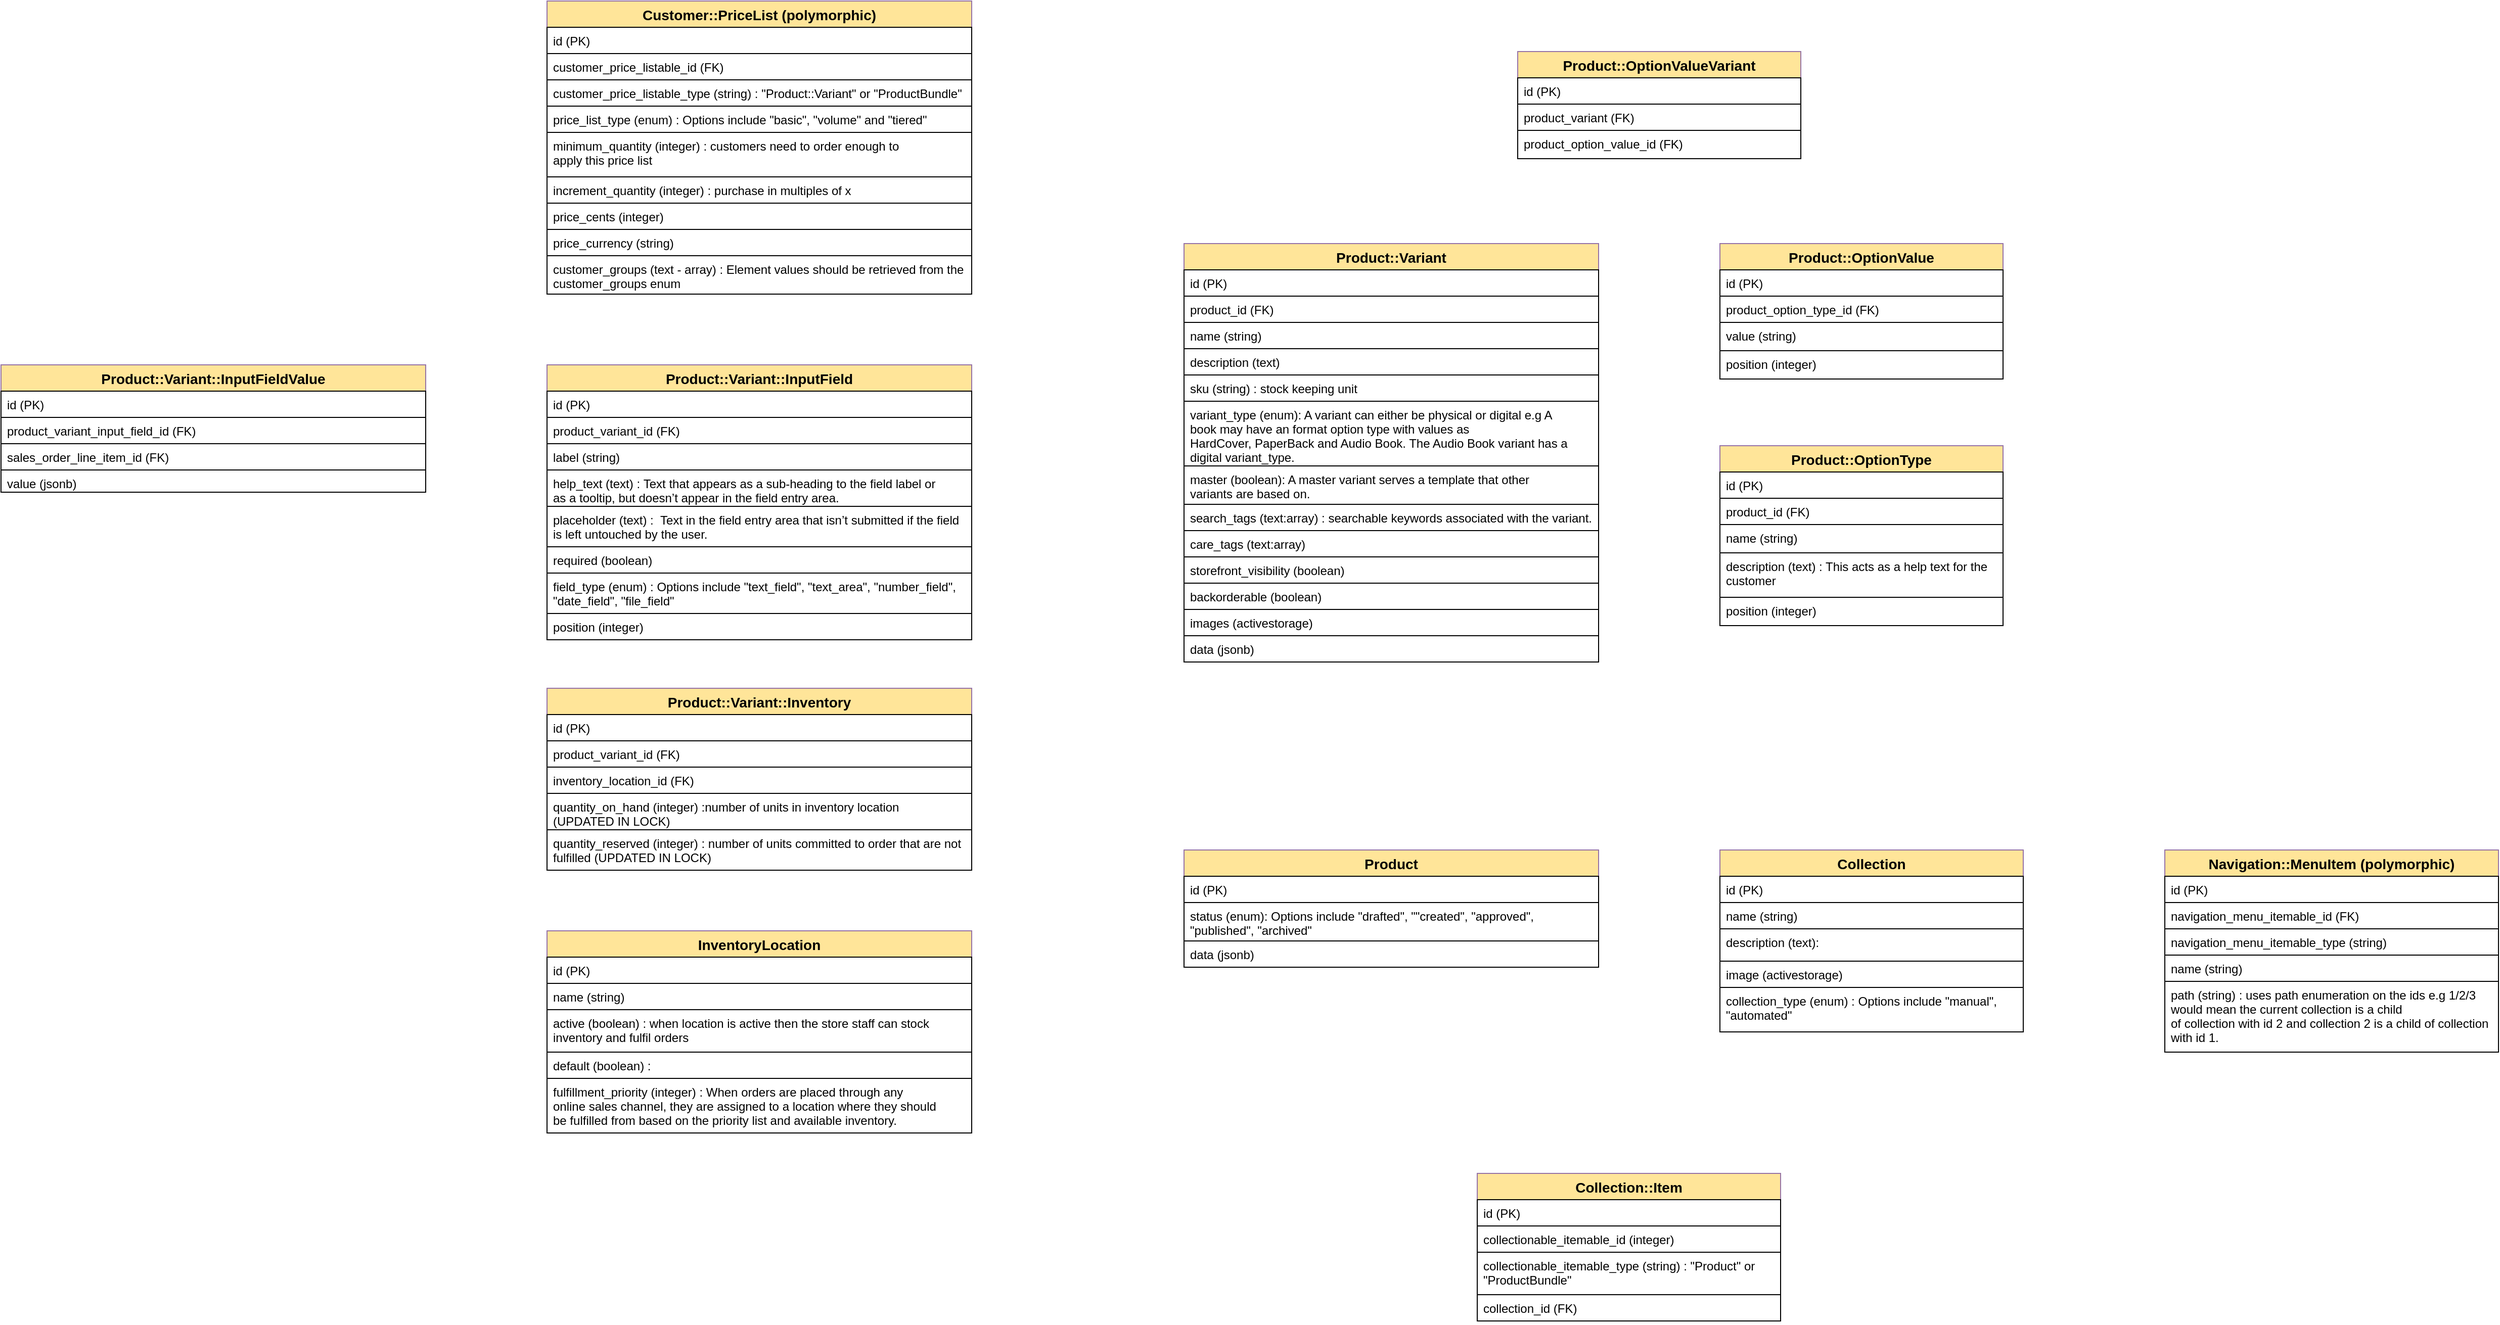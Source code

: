 <mxfile version="14.2.7" type="github">
  <diagram id="p4hcM83d8j11S7aXxWR0" name="Page-1">
    <mxGraphModel dx="1796" dy="1689" grid="1" gridSize="10" guides="1" tooltips="1" connect="1" arrows="1" fold="1" page="1" pageScale="1" pageWidth="850" pageHeight="1100" math="0" shadow="0">
      <root>
        <mxCell id="0" />
        <mxCell id="1" parent="0" />
        <mxCell id="49kWa-taQujCRStD-I59-1" value="Product::Variant" style="swimlane;fontStyle=1;childLayout=stackLayout;horizontal=1;startSize=26;horizontalStack=0;resizeParent=1;resizeParentMax=0;resizeLast=0;collapsible=1;marginBottom=0;align=center;fontSize=14;strokeColor=#9673a6;fillColor=#FFE599;" parent="1" vertex="1">
          <mxGeometry x="750" y="-800" width="410" height="414" as="geometry" />
        </mxCell>
        <mxCell id="49kWa-taQujCRStD-I59-2" value="id (PK)" style="text;strokeColor=#000000;fillColor=none;spacingLeft=4;spacingRight=4;overflow=hidden;rotatable=0;points=[[0,0.5],[1,0.5]];portConstraint=eastwest;fontSize=12;" parent="49kWa-taQujCRStD-I59-1" vertex="1">
          <mxGeometry y="26" width="410" height="26" as="geometry" />
        </mxCell>
        <mxCell id="49kWa-taQujCRStD-I59-3" value="product_id (FK)" style="text;strokeColor=#000000;fillColor=none;spacingLeft=4;spacingRight=4;overflow=hidden;rotatable=0;points=[[0,0.5],[1,0.5]];portConstraint=eastwest;fontSize=12;" parent="49kWa-taQujCRStD-I59-1" vertex="1">
          <mxGeometry y="52" width="410" height="26" as="geometry" />
        </mxCell>
        <mxCell id="49kWa-taQujCRStD-I59-4" value="name (string)" style="text;strokeColor=#000000;fillColor=none;spacingLeft=4;spacingRight=4;overflow=hidden;rotatable=0;points=[[0,0.5],[1,0.5]];portConstraint=eastwest;fontSize=12;" parent="49kWa-taQujCRStD-I59-1" vertex="1">
          <mxGeometry y="78" width="410" height="26" as="geometry" />
        </mxCell>
        <mxCell id="49kWa-taQujCRStD-I59-5" value="description (text)" style="text;strokeColor=#000000;fillColor=none;spacingLeft=4;spacingRight=4;overflow=hidden;rotatable=0;points=[[0,0.5],[1,0.5]];portConstraint=eastwest;fontSize=12;" parent="49kWa-taQujCRStD-I59-1" vertex="1">
          <mxGeometry y="104" width="410" height="26" as="geometry" />
        </mxCell>
        <mxCell id="49kWa-taQujCRStD-I59-7" value="sku (string) : stock keeping unit" style="text;strokeColor=#000000;fillColor=none;spacingLeft=4;spacingRight=4;overflow=hidden;rotatable=0;points=[[0,0.5],[1,0.5]];portConstraint=eastwest;fontSize=12;" parent="49kWa-taQujCRStD-I59-1" vertex="1">
          <mxGeometry y="130" width="410" height="26" as="geometry" />
        </mxCell>
        <mxCell id="49kWa-taQujCRStD-I59-10" value="variant_type (enum): A variant can either be physical or digital e.g A &#xa;book may have an format option type with values as &#xa;HardCover, PaperBack and Audio Book. The Audio Book variant has a&#xa;digital variant_type. " style="text;strokeColor=#000000;fillColor=none;spacingLeft=4;spacingRight=4;overflow=hidden;rotatable=0;points=[[0,0.5],[1,0.5]];portConstraint=eastwest;fontSize=12;fontStyle=0" parent="49kWa-taQujCRStD-I59-1" vertex="1">
          <mxGeometry y="156" width="410" height="64" as="geometry" />
        </mxCell>
        <mxCell id="49kWa-taQujCRStD-I59-8" value="master (boolean): A master variant serves a template that other &#xa;variants are based on." style="text;strokeColor=#000000;fillColor=none;spacingLeft=4;spacingRight=4;overflow=hidden;rotatable=0;points=[[0,0.5],[1,0.5]];portConstraint=eastwest;fontSize=12;" parent="49kWa-taQujCRStD-I59-1" vertex="1">
          <mxGeometry y="220" width="410" height="38" as="geometry" />
        </mxCell>
        <mxCell id="49kWa-taQujCRStD-I59-6" value="search_tags (text:array) : searchable keywords associated with the variant." style="text;strokeColor=#000000;fillColor=none;spacingLeft=4;spacingRight=4;overflow=hidden;rotatable=0;points=[[0,0.5],[1,0.5]];portConstraint=eastwest;fontSize=12;" parent="49kWa-taQujCRStD-I59-1" vertex="1">
          <mxGeometry y="258" width="410" height="26" as="geometry" />
        </mxCell>
        <mxCell id="49kWa-taQujCRStD-I59-9" value="care_tags (text:array)" style="text;strokeColor=#000000;fillColor=none;spacingLeft=4;spacingRight=4;overflow=hidden;rotatable=0;points=[[0,0.5],[1,0.5]];portConstraint=eastwest;fontSize=12;" parent="49kWa-taQujCRStD-I59-1" vertex="1">
          <mxGeometry y="284" width="410" height="26" as="geometry" />
        </mxCell>
        <mxCell id="49kWa-taQujCRStD-I59-11" value="storefront_visibility (boolean)" style="text;strokeColor=#000000;fillColor=none;spacingLeft=4;spacingRight=4;overflow=hidden;rotatable=0;points=[[0,0.5],[1,0.5]];portConstraint=eastwest;fontSize=12;" parent="49kWa-taQujCRStD-I59-1" vertex="1">
          <mxGeometry y="310" width="410" height="26" as="geometry" />
        </mxCell>
        <mxCell id="49kWa-taQujCRStD-I59-12" value="backorderable (boolean)" style="text;strokeColor=#000000;fillColor=none;spacingLeft=4;spacingRight=4;overflow=hidden;rotatable=0;points=[[0,0.5],[1,0.5]];portConstraint=eastwest;fontSize=12;" parent="49kWa-taQujCRStD-I59-1" vertex="1">
          <mxGeometry y="336" width="410" height="26" as="geometry" />
        </mxCell>
        <mxCell id="49kWa-taQujCRStD-I59-13" value="images (activestorage) " style="text;strokeColor=#000000;fillColor=none;spacingLeft=4;spacingRight=4;overflow=hidden;rotatable=0;points=[[0,0.5],[1,0.5]];portConstraint=eastwest;fontSize=12;" parent="49kWa-taQujCRStD-I59-1" vertex="1">
          <mxGeometry y="362" width="410" height="26" as="geometry" />
        </mxCell>
        <mxCell id="49kWa-taQujCRStD-I59-28" value="data (jsonb)" style="text;strokeColor=#000000;fillColor=none;spacingLeft=4;spacingRight=4;overflow=hidden;rotatable=0;points=[[0,0.5],[1,0.5]];portConstraint=eastwest;fontSize=12;" parent="49kWa-taQujCRStD-I59-1" vertex="1">
          <mxGeometry y="388" width="410" height="26" as="geometry" />
        </mxCell>
        <mxCell id="49kWa-taQujCRStD-I59-14" value="Product" style="swimlane;fontStyle=1;childLayout=stackLayout;horizontal=1;startSize=26;horizontalStack=0;resizeParent=1;resizeParentMax=0;resizeLast=0;collapsible=1;marginBottom=0;align=center;fontSize=14;strokeColor=#9673a6;fillColor=#FFE599;" parent="1" vertex="1">
          <mxGeometry x="750" y="-200" width="410" height="116" as="geometry" />
        </mxCell>
        <mxCell id="49kWa-taQujCRStD-I59-15" value="id (PK)" style="text;strokeColor=#000000;fillColor=none;spacingLeft=4;spacingRight=4;overflow=hidden;rotatable=0;points=[[0,0.5],[1,0.5]];portConstraint=eastwest;fontSize=12;" parent="49kWa-taQujCRStD-I59-14" vertex="1">
          <mxGeometry y="26" width="410" height="26" as="geometry" />
        </mxCell>
        <mxCell id="49kWa-taQujCRStD-I59-20" value="status (enum): Options include &quot;drafted&quot;, &quot;&quot;created&quot;, &quot;approved&quot;, &#xa;&quot;published&quot;, &quot;archived&quot;" style="text;strokeColor=#000000;fillColor=none;spacingLeft=4;spacingRight=4;overflow=hidden;rotatable=0;points=[[0,0.5],[1,0.5]];portConstraint=eastwest;fontSize=12;fontStyle=0" parent="49kWa-taQujCRStD-I59-14" vertex="1">
          <mxGeometry y="52" width="410" height="38" as="geometry" />
        </mxCell>
        <mxCell id="49kWa-taQujCRStD-I59-27" value="data (jsonb)" style="text;strokeColor=#000000;fillColor=none;spacingLeft=4;spacingRight=4;overflow=hidden;rotatable=0;points=[[0,0.5],[1,0.5]];portConstraint=eastwest;fontSize=12;" parent="49kWa-taQujCRStD-I59-14" vertex="1">
          <mxGeometry y="90" width="410" height="26" as="geometry" />
        </mxCell>
        <mxCell id="49kWa-taQujCRStD-I59-29" value="Product::OptionType" style="swimlane;fontStyle=1;childLayout=stackLayout;horizontal=1;startSize=26;horizontalStack=0;resizeParent=1;resizeParentMax=0;resizeLast=0;collapsible=1;marginBottom=0;align=center;fontSize=14;strokeColor=#9673a6;fillColor=#FFE599;" parent="1" vertex="1">
          <mxGeometry x="1280" y="-600" width="280" height="178" as="geometry" />
        </mxCell>
        <mxCell id="49kWa-taQujCRStD-I59-30" value="id (PK)" style="text;strokeColor=#000000;fillColor=none;spacingLeft=4;spacingRight=4;overflow=hidden;rotatable=0;points=[[0,0.5],[1,0.5]];portConstraint=eastwest;fontSize=12;" parent="49kWa-taQujCRStD-I59-29" vertex="1">
          <mxGeometry y="26" width="280" height="26" as="geometry" />
        </mxCell>
        <mxCell id="49kWa-taQujCRStD-I59-33" value="product_id (FK)" style="text;strokeColor=#000000;fillColor=none;spacingLeft=4;spacingRight=4;overflow=hidden;rotatable=0;points=[[0,0.5],[1,0.5]];portConstraint=eastwest;fontSize=12;" parent="49kWa-taQujCRStD-I59-29" vertex="1">
          <mxGeometry y="52" width="280" height="26" as="geometry" />
        </mxCell>
        <mxCell id="49kWa-taQujCRStD-I59-31" value="name (string)" style="text;strokeColor=#000000;fillColor=none;spacingLeft=4;spacingRight=4;overflow=hidden;rotatable=0;points=[[0,0.5],[1,0.5]];portConstraint=eastwest;fontSize=12;fontStyle=0" parent="49kWa-taQujCRStD-I59-29" vertex="1">
          <mxGeometry y="78" width="280" height="28" as="geometry" />
        </mxCell>
        <mxCell id="A97aOiuL6e9JtIXtelht-19" value="description (text) : This acts as a help text for the &#xa;customer" style="text;strokeColor=#000000;fillColor=none;spacingLeft=4;spacingRight=4;overflow=hidden;rotatable=0;points=[[0,0.5],[1,0.5]];portConstraint=eastwest;fontSize=12;fontStyle=0" parent="49kWa-taQujCRStD-I59-29" vertex="1">
          <mxGeometry y="106" width="280" height="44" as="geometry" />
        </mxCell>
        <mxCell id="IhNO1zzbE4TS1bx1REmc-3" value="position (integer)" style="text;strokeColor=#000000;fillColor=none;spacingLeft=4;spacingRight=4;overflow=hidden;rotatable=0;points=[[0,0.5],[1,0.5]];portConstraint=eastwest;fontSize=12;fontStyle=0" vertex="1" parent="49kWa-taQujCRStD-I59-29">
          <mxGeometry y="150" width="280" height="28" as="geometry" />
        </mxCell>
        <mxCell id="-MTvJyrtgdokTE8N0LGK-1" value="InventoryLocation" style="swimlane;fontStyle=1;childLayout=stackLayout;horizontal=1;startSize=26;horizontalStack=0;resizeParent=1;resizeParentMax=0;resizeLast=0;collapsible=1;marginBottom=0;align=center;fontSize=14;strokeColor=#9673a6;fillColor=#FFE599;" parent="1" vertex="1">
          <mxGeometry x="120" y="-120" width="420" height="200" as="geometry" />
        </mxCell>
        <mxCell id="-MTvJyrtgdokTE8N0LGK-2" value="id (PK)" style="text;strokeColor=#000000;fillColor=none;spacingLeft=4;spacingRight=4;overflow=hidden;rotatable=0;points=[[0,0.5],[1,0.5]];portConstraint=eastwest;fontSize=12;" parent="-MTvJyrtgdokTE8N0LGK-1" vertex="1">
          <mxGeometry y="26" width="420" height="26" as="geometry" />
        </mxCell>
        <mxCell id="-MTvJyrtgdokTE8N0LGK-9" value="name (string)" style="text;strokeColor=#000000;fillColor=none;spacingLeft=4;spacingRight=4;overflow=hidden;rotatable=0;points=[[0,0.5],[1,0.5]];portConstraint=eastwest;fontSize=12;" parent="-MTvJyrtgdokTE8N0LGK-1" vertex="1">
          <mxGeometry y="52" width="420" height="26" as="geometry" />
        </mxCell>
        <mxCell id="-MTvJyrtgdokTE8N0LGK-10" value="active (boolean) : when location is active then the store staff can stock &#xa;inventory and fulfil orders" style="text;strokeColor=#000000;fillColor=none;spacingLeft=4;spacingRight=4;overflow=hidden;rotatable=0;points=[[0,0.5],[1,0.5]];portConstraint=eastwest;fontSize=12;" parent="-MTvJyrtgdokTE8N0LGK-1" vertex="1">
          <mxGeometry y="78" width="420" height="42" as="geometry" />
        </mxCell>
        <mxCell id="-MTvJyrtgdokTE8N0LGK-11" value="default (boolean) :  " style="text;strokeColor=#000000;fillColor=none;spacingLeft=4;spacingRight=4;overflow=hidden;rotatable=0;points=[[0,0.5],[1,0.5]];portConstraint=eastwest;fontSize=12;" parent="-MTvJyrtgdokTE8N0LGK-1" vertex="1">
          <mxGeometry y="120" width="420" height="26" as="geometry" />
        </mxCell>
        <mxCell id="-MTvJyrtgdokTE8N0LGK-4" value="fulfillment_priority (integer) : When orders are placed through any &#xa;online sales channel, they are assigned to a location where they should &#xa;be fulfilled from based on the priority list and available inventory." style="text;strokeColor=#000000;fillColor=none;spacingLeft=4;spacingRight=4;overflow=hidden;rotatable=0;points=[[0,0.5],[1,0.5]];portConstraint=eastwest;fontSize=12;" parent="-MTvJyrtgdokTE8N0LGK-1" vertex="1">
          <mxGeometry y="146" width="420" height="54" as="geometry" />
        </mxCell>
        <mxCell id="-MTvJyrtgdokTE8N0LGK-5" value="Product::OptionValue" style="swimlane;fontStyle=1;childLayout=stackLayout;horizontal=1;startSize=26;horizontalStack=0;resizeParent=1;resizeParentMax=0;resizeLast=0;collapsible=1;marginBottom=0;align=center;fontSize=14;strokeColor=#9673a6;fillColor=#FFE599;" parent="1" vertex="1">
          <mxGeometry x="1280" y="-800" width="280" height="134" as="geometry" />
        </mxCell>
        <mxCell id="-MTvJyrtgdokTE8N0LGK-6" value="id (PK)" style="text;strokeColor=#000000;fillColor=none;spacingLeft=4;spacingRight=4;overflow=hidden;rotatable=0;points=[[0,0.5],[1,0.5]];portConstraint=eastwest;fontSize=12;" parent="-MTvJyrtgdokTE8N0LGK-5" vertex="1">
          <mxGeometry y="26" width="280" height="26" as="geometry" />
        </mxCell>
        <mxCell id="-MTvJyrtgdokTE8N0LGK-7" value="product_option_type_id (FK)" style="text;strokeColor=#000000;fillColor=none;spacingLeft=4;spacingRight=4;overflow=hidden;rotatable=0;points=[[0,0.5],[1,0.5]];portConstraint=eastwest;fontSize=12;" parent="-MTvJyrtgdokTE8N0LGK-5" vertex="1">
          <mxGeometry y="52" width="280" height="26" as="geometry" />
        </mxCell>
        <mxCell id="-MTvJyrtgdokTE8N0LGK-8" value="value (string)" style="text;strokeColor=#000000;fillColor=none;spacingLeft=4;spacingRight=4;overflow=hidden;rotatable=0;points=[[0,0.5],[1,0.5]];portConstraint=eastwest;fontSize=12;fontStyle=0" parent="-MTvJyrtgdokTE8N0LGK-5" vertex="1">
          <mxGeometry y="78" width="280" height="28" as="geometry" />
        </mxCell>
        <mxCell id="IhNO1zzbE4TS1bx1REmc-1" value="position (integer)" style="text;strokeColor=#000000;fillColor=none;spacingLeft=4;spacingRight=4;overflow=hidden;rotatable=0;points=[[0,0.5],[1,0.5]];portConstraint=eastwest;fontSize=12;fontStyle=0" vertex="1" parent="-MTvJyrtgdokTE8N0LGK-5">
          <mxGeometry y="106" width="280" height="28" as="geometry" />
        </mxCell>
        <mxCell id="A97aOiuL6e9JtIXtelht-1" value="Collection" style="swimlane;fontStyle=1;childLayout=stackLayout;horizontal=1;startSize=26;horizontalStack=0;resizeParent=1;resizeParentMax=0;resizeLast=0;collapsible=1;marginBottom=0;align=center;fontSize=14;strokeColor=#9673a6;fillColor=#FFE599;" parent="1" vertex="1">
          <mxGeometry x="1280" y="-200" width="300" height="180" as="geometry" />
        </mxCell>
        <mxCell id="A97aOiuL6e9JtIXtelht-2" value="id (PK)" style="text;strokeColor=#000000;fillColor=none;spacingLeft=4;spacingRight=4;overflow=hidden;rotatable=0;points=[[0,0.5],[1,0.5]];portConstraint=eastwest;fontSize=12;" parent="A97aOiuL6e9JtIXtelht-1" vertex="1">
          <mxGeometry y="26" width="300" height="26" as="geometry" />
        </mxCell>
        <mxCell id="A97aOiuL6e9JtIXtelht-3" value="name (string)" style="text;strokeColor=#000000;fillColor=none;spacingLeft=4;spacingRight=4;overflow=hidden;rotatable=0;points=[[0,0.5],[1,0.5]];portConstraint=eastwest;fontSize=12;" parent="A97aOiuL6e9JtIXtelht-1" vertex="1">
          <mxGeometry y="52" width="300" height="26" as="geometry" />
        </mxCell>
        <mxCell id="A97aOiuL6e9JtIXtelht-4" value="description (text): " style="text;strokeColor=#000000;fillColor=none;spacingLeft=4;spacingRight=4;overflow=hidden;rotatable=0;points=[[0,0.5],[1,0.5]];portConstraint=eastwest;fontSize=12;" parent="A97aOiuL6e9JtIXtelht-1" vertex="1">
          <mxGeometry y="78" width="300" height="32" as="geometry" />
        </mxCell>
        <mxCell id="A97aOiuL6e9JtIXtelht-5" value="image (activestorage) " style="text;strokeColor=#000000;fillColor=none;spacingLeft=4;spacingRight=4;overflow=hidden;rotatable=0;points=[[0,0.5],[1,0.5]];portConstraint=eastwest;fontSize=12;" parent="A97aOiuL6e9JtIXtelht-1" vertex="1">
          <mxGeometry y="110" width="300" height="26" as="geometry" />
        </mxCell>
        <mxCell id="A97aOiuL6e9JtIXtelht-6" value="collection_type (enum) : Options include &quot;manual&quot;,  &#xa;&quot;automated&quot;" style="text;strokeColor=#000000;fillColor=none;spacingLeft=4;spacingRight=4;overflow=hidden;rotatable=0;points=[[0,0.5],[1,0.5]];portConstraint=eastwest;fontSize=12;" parent="A97aOiuL6e9JtIXtelht-1" vertex="1">
          <mxGeometry y="136" width="300" height="44" as="geometry" />
        </mxCell>
        <mxCell id="A97aOiuL6e9JtIXtelht-7" value="Navigation::MenuItem (polymorphic)" style="swimlane;fontStyle=1;childLayout=stackLayout;horizontal=1;startSize=26;horizontalStack=0;resizeParent=1;resizeParentMax=0;resizeLast=0;collapsible=1;marginBottom=0;align=center;fontSize=14;strokeColor=#9673a6;fillColor=#FFE599;" parent="1" vertex="1">
          <mxGeometry x="1720" y="-200" width="330" height="200" as="geometry" />
        </mxCell>
        <mxCell id="A97aOiuL6e9JtIXtelht-8" value="id (PK)" style="text;strokeColor=#000000;fillColor=none;spacingLeft=4;spacingRight=4;overflow=hidden;rotatable=0;points=[[0,0.5],[1,0.5]];portConstraint=eastwest;fontSize=12;" parent="A97aOiuL6e9JtIXtelht-7" vertex="1">
          <mxGeometry y="26" width="330" height="26" as="geometry" />
        </mxCell>
        <mxCell id="A97aOiuL6e9JtIXtelht-13" value="navigation_menu_itemable_id (FK)" style="text;strokeColor=#000000;fillColor=none;spacingLeft=4;spacingRight=4;overflow=hidden;rotatable=0;points=[[0,0.5],[1,0.5]];portConstraint=eastwest;fontSize=12;" parent="A97aOiuL6e9JtIXtelht-7" vertex="1">
          <mxGeometry y="52" width="330" height="26" as="geometry" />
        </mxCell>
        <mxCell id="A97aOiuL6e9JtIXtelht-14" value="navigation_menu_itemable_type (string)" style="text;strokeColor=#000000;fillColor=none;spacingLeft=4;spacingRight=4;overflow=hidden;rotatable=0;points=[[0,0.5],[1,0.5]];portConstraint=eastwest;fontSize=12;" parent="A97aOiuL6e9JtIXtelht-7" vertex="1">
          <mxGeometry y="78" width="330" height="26" as="geometry" />
        </mxCell>
        <mxCell id="A97aOiuL6e9JtIXtelht-9" value="name (string)" style="text;strokeColor=#000000;fillColor=none;spacingLeft=4;spacingRight=4;overflow=hidden;rotatable=0;points=[[0,0.5],[1,0.5]];portConstraint=eastwest;fontSize=12;" parent="A97aOiuL6e9JtIXtelht-7" vertex="1">
          <mxGeometry y="104" width="330" height="26" as="geometry" />
        </mxCell>
        <mxCell id="A97aOiuL6e9JtIXtelht-12" value="path (string) : uses path enumeration on the ids e.g 1/2/3 &#xa;would mean the current collection is a child&#xa;of collection with id 2 and collection 2 is a child of collection &#xa;with id 1. " style="text;strokeColor=#000000;fillColor=none;spacingLeft=4;spacingRight=4;overflow=hidden;rotatable=0;points=[[0,0.5],[1,0.5]];portConstraint=eastwest;fontSize=12;" parent="A97aOiuL6e9JtIXtelht-7" vertex="1">
          <mxGeometry y="130" width="330" height="70" as="geometry" />
        </mxCell>
        <mxCell id="A97aOiuL6e9JtIXtelht-15" value="Product::OptionValueVariant" style="swimlane;fontStyle=1;childLayout=stackLayout;horizontal=1;startSize=26;horizontalStack=0;resizeParent=1;resizeParentMax=0;resizeLast=0;collapsible=1;marginBottom=0;align=center;fontSize=14;strokeColor=#9673a6;fillColor=#FFE599;" parent="1" vertex="1">
          <mxGeometry x="1080" y="-990" width="280" height="106" as="geometry" />
        </mxCell>
        <mxCell id="A97aOiuL6e9JtIXtelht-16" value="id (PK)" style="text;strokeColor=#000000;fillColor=none;spacingLeft=4;spacingRight=4;overflow=hidden;rotatable=0;points=[[0,0.5],[1,0.5]];portConstraint=eastwest;fontSize=12;" parent="A97aOiuL6e9JtIXtelht-15" vertex="1">
          <mxGeometry y="26" width="280" height="26" as="geometry" />
        </mxCell>
        <mxCell id="A97aOiuL6e9JtIXtelht-17" value="product_variant (FK)" style="text;strokeColor=#000000;fillColor=none;spacingLeft=4;spacingRight=4;overflow=hidden;rotatable=0;points=[[0,0.5],[1,0.5]];portConstraint=eastwest;fontSize=12;" parent="A97aOiuL6e9JtIXtelht-15" vertex="1">
          <mxGeometry y="52" width="280" height="26" as="geometry" />
        </mxCell>
        <mxCell id="A97aOiuL6e9JtIXtelht-18" value="product_option_value_id (FK)" style="text;strokeColor=#000000;fillColor=none;spacingLeft=4;spacingRight=4;overflow=hidden;rotatable=0;points=[[0,0.5],[1,0.5]];portConstraint=eastwest;fontSize=12;fontStyle=0" parent="A97aOiuL6e9JtIXtelht-15" vertex="1">
          <mxGeometry y="78" width="280" height="28" as="geometry" />
        </mxCell>
        <mxCell id="5EAPZrsPtRcHzYcJFA_N-2" value="Customer::PriceList (polymorphic)" style="swimlane;fontStyle=1;childLayout=stackLayout;horizontal=1;startSize=26;horizontalStack=0;resizeParent=1;resizeParentMax=0;resizeLast=0;collapsible=1;marginBottom=0;align=center;fontSize=14;strokeColor=#9673a6;fillColor=#FFE599;" parent="1" vertex="1">
          <mxGeometry x="120" y="-1040" width="420" height="290" as="geometry" />
        </mxCell>
        <mxCell id="5EAPZrsPtRcHzYcJFA_N-3" value="id (PK)" style="text;strokeColor=#000000;fillColor=none;spacingLeft=4;spacingRight=4;overflow=hidden;rotatable=0;points=[[0,0.5],[1,0.5]];portConstraint=eastwest;fontSize=12;" parent="5EAPZrsPtRcHzYcJFA_N-2" vertex="1">
          <mxGeometry y="26" width="420" height="26" as="geometry" />
        </mxCell>
        <mxCell id="5EAPZrsPtRcHzYcJFA_N-4" value="customer_price_listable_id (FK)" style="text;strokeColor=#000000;fillColor=none;spacingLeft=4;spacingRight=4;overflow=hidden;rotatable=0;points=[[0,0.5],[1,0.5]];portConstraint=eastwest;fontSize=12;" parent="5EAPZrsPtRcHzYcJFA_N-2" vertex="1">
          <mxGeometry y="52" width="420" height="26" as="geometry" />
        </mxCell>
        <mxCell id="5EAPZrsPtRcHzYcJFA_N-8" value="customer_price_listable_type (string) : &quot;Product::Variant&quot; or &quot;ProductBundle&quot;" style="text;strokeColor=#000000;fillColor=none;spacingLeft=4;spacingRight=4;overflow=hidden;rotatable=0;points=[[0,0.5],[1,0.5]];portConstraint=eastwest;fontSize=12;" parent="5EAPZrsPtRcHzYcJFA_N-2" vertex="1">
          <mxGeometry y="78" width="420" height="26" as="geometry" />
        </mxCell>
        <mxCell id="5EAPZrsPtRcHzYcJFA_N-5" value="price_list_type (enum) : Options include &quot;basic&quot;, &quot;volume&quot; and &quot;tiered&quot;" style="text;strokeColor=#000000;fillColor=none;spacingLeft=4;spacingRight=4;overflow=hidden;rotatable=0;points=[[0,0.5],[1,0.5]];portConstraint=eastwest;fontSize=12;" parent="5EAPZrsPtRcHzYcJFA_N-2" vertex="1">
          <mxGeometry y="104" width="420" height="26" as="geometry" />
        </mxCell>
        <mxCell id="5EAPZrsPtRcHzYcJFA_N-6" value="minimum_quantity (integer) : customers need to order enough to &#xa;apply this price list" style="text;strokeColor=#000000;fillColor=none;spacingLeft=4;spacingRight=4;overflow=hidden;rotatable=0;points=[[0,0.5],[1,0.5]];portConstraint=eastwest;fontSize=12;" parent="5EAPZrsPtRcHzYcJFA_N-2" vertex="1">
          <mxGeometry y="130" width="420" height="44" as="geometry" />
        </mxCell>
        <mxCell id="5EAPZrsPtRcHzYcJFA_N-9" value="increment_quantity (integer) : purchase in multiples of x" style="text;strokeColor=#000000;fillColor=none;spacingLeft=4;spacingRight=4;overflow=hidden;rotatable=0;points=[[0,0.5],[1,0.5]];portConstraint=eastwest;fontSize=12;" parent="5EAPZrsPtRcHzYcJFA_N-2" vertex="1">
          <mxGeometry y="174" width="420" height="26" as="geometry" />
        </mxCell>
        <mxCell id="5EAPZrsPtRcHzYcJFA_N-7" value="price_cents (integer)" style="text;strokeColor=#000000;fillColor=none;spacingLeft=4;spacingRight=4;overflow=hidden;rotatable=0;points=[[0,0.5],[1,0.5]];portConstraint=eastwest;fontSize=12;" parent="5EAPZrsPtRcHzYcJFA_N-2" vertex="1">
          <mxGeometry y="200" width="420" height="26" as="geometry" />
        </mxCell>
        <mxCell id="5EAPZrsPtRcHzYcJFA_N-10" value="price_currency (string)" style="text;strokeColor=#000000;fillColor=none;spacingLeft=4;spacingRight=4;overflow=hidden;rotatable=0;points=[[0,0.5],[1,0.5]];portConstraint=eastwest;fontSize=12;" parent="5EAPZrsPtRcHzYcJFA_N-2" vertex="1">
          <mxGeometry y="226" width="420" height="26" as="geometry" />
        </mxCell>
        <mxCell id="5EAPZrsPtRcHzYcJFA_N-11" value="customer_groups (text - array) : Element values should be retrieved from the&#xa;customer_groups enum " style="text;strokeColor=#000000;fillColor=none;spacingLeft=4;spacingRight=4;overflow=hidden;rotatable=0;points=[[0,0.5],[1,0.5]];portConstraint=eastwest;fontSize=12;" parent="5EAPZrsPtRcHzYcJFA_N-2" vertex="1">
          <mxGeometry y="252" width="420" height="38" as="geometry" />
        </mxCell>
        <mxCell id="IhNO1zzbE4TS1bx1REmc-4" value="Product::Variant::InputField" style="swimlane;fontStyle=1;childLayout=stackLayout;horizontal=1;startSize=26;horizontalStack=0;resizeParent=1;resizeParentMax=0;resizeLast=0;collapsible=1;marginBottom=0;align=center;fontSize=14;strokeColor=#9673a6;fillColor=#FFE599;" vertex="1" parent="1">
          <mxGeometry x="120" y="-680" width="420" height="272" as="geometry" />
        </mxCell>
        <mxCell id="IhNO1zzbE4TS1bx1REmc-5" value="id (PK)" style="text;strokeColor=#000000;fillColor=none;spacingLeft=4;spacingRight=4;overflow=hidden;rotatable=0;points=[[0,0.5],[1,0.5]];portConstraint=eastwest;fontSize=12;" vertex="1" parent="IhNO1zzbE4TS1bx1REmc-4">
          <mxGeometry y="26" width="420" height="26" as="geometry" />
        </mxCell>
        <mxCell id="IhNO1zzbE4TS1bx1REmc-11" value="product_variant_id (FK)" style="text;strokeColor=#000000;fillColor=none;spacingLeft=4;spacingRight=4;overflow=hidden;rotatable=0;points=[[0,0.5],[1,0.5]];portConstraint=eastwest;fontSize=12;" vertex="1" parent="IhNO1zzbE4TS1bx1REmc-4">
          <mxGeometry y="52" width="420" height="26" as="geometry" />
        </mxCell>
        <mxCell id="IhNO1zzbE4TS1bx1REmc-6" value="label (string)" style="text;strokeColor=#000000;fillColor=none;spacingLeft=4;spacingRight=4;overflow=hidden;rotatable=0;points=[[0,0.5],[1,0.5]];portConstraint=eastwest;fontSize=12;" vertex="1" parent="IhNO1zzbE4TS1bx1REmc-4">
          <mxGeometry y="78" width="420" height="26" as="geometry" />
        </mxCell>
        <mxCell id="IhNO1zzbE4TS1bx1REmc-7" value="help_text (text) : Text that appears as a sub-heading to the field label or &#xa;as a tooltip, but doesn’t appear in the field entry area. " style="text;strokeColor=#000000;fillColor=none;spacingLeft=4;spacingRight=4;overflow=hidden;rotatable=0;points=[[0,0.5],[1,0.5]];portConstraint=eastwest;fontSize=12;" vertex="1" parent="IhNO1zzbE4TS1bx1REmc-4">
          <mxGeometry y="104" width="420" height="36" as="geometry" />
        </mxCell>
        <mxCell id="IhNO1zzbE4TS1bx1REmc-9" value="placeholder (text) :  Text in the field entry area that isn’t submitted if the field &#xa;is left untouched by the user." style="text;strokeColor=#000000;fillColor=none;spacingLeft=4;spacingRight=4;overflow=hidden;rotatable=0;points=[[0,0.5],[1,0.5]];portConstraint=eastwest;fontSize=12;" vertex="1" parent="IhNO1zzbE4TS1bx1REmc-4">
          <mxGeometry y="140" width="420" height="40" as="geometry" />
        </mxCell>
        <mxCell id="IhNO1zzbE4TS1bx1REmc-8" value="required (boolean)" style="text;strokeColor=#000000;fillColor=none;spacingLeft=4;spacingRight=4;overflow=hidden;rotatable=0;points=[[0,0.5],[1,0.5]];portConstraint=eastwest;fontSize=12;" vertex="1" parent="IhNO1zzbE4TS1bx1REmc-4">
          <mxGeometry y="180" width="420" height="26" as="geometry" />
        </mxCell>
        <mxCell id="IhNO1zzbE4TS1bx1REmc-10" value="field_type (enum) : Options include &quot;text_field&quot;, &quot;text_area&quot;, &quot;number_field&quot;, &#xa;&quot;date_field&quot;, &quot;file_field&quot;" style="text;strokeColor=#000000;fillColor=none;spacingLeft=4;spacingRight=4;overflow=hidden;rotatable=0;points=[[0,0.5],[1,0.5]];portConstraint=eastwest;fontSize=12;" vertex="1" parent="IhNO1zzbE4TS1bx1REmc-4">
          <mxGeometry y="206" width="420" height="40" as="geometry" />
        </mxCell>
        <mxCell id="IhNO1zzbE4TS1bx1REmc-35" value="position (integer)" style="text;strokeColor=#000000;fillColor=none;spacingLeft=4;spacingRight=4;overflow=hidden;rotatable=0;points=[[0,0.5],[1,0.5]];portConstraint=eastwest;fontSize=12;" vertex="1" parent="IhNO1zzbE4TS1bx1REmc-4">
          <mxGeometry y="246" width="420" height="26" as="geometry" />
        </mxCell>
        <mxCell id="IhNO1zzbE4TS1bx1REmc-12" value="Product::Variant::InputFieldValue" style="swimlane;fontStyle=1;childLayout=stackLayout;horizontal=1;startSize=26;horizontalStack=0;resizeParent=1;resizeParentMax=0;resizeLast=0;collapsible=1;marginBottom=0;align=center;fontSize=14;strokeColor=#9673a6;fillColor=#FFE599;" vertex="1" parent="1">
          <mxGeometry x="-420" y="-680" width="420" height="126" as="geometry" />
        </mxCell>
        <mxCell id="IhNO1zzbE4TS1bx1REmc-13" value="id (PK)" style="text;strokeColor=#000000;fillColor=none;spacingLeft=4;spacingRight=4;overflow=hidden;rotatable=0;points=[[0,0.5],[1,0.5]];portConstraint=eastwest;fontSize=12;" vertex="1" parent="IhNO1zzbE4TS1bx1REmc-12">
          <mxGeometry y="26" width="420" height="26" as="geometry" />
        </mxCell>
        <mxCell id="IhNO1zzbE4TS1bx1REmc-14" value="product_variant_input_field_id (FK)" style="text;strokeColor=#000000;fillColor=none;spacingLeft=4;spacingRight=4;overflow=hidden;rotatable=0;points=[[0,0.5],[1,0.5]];portConstraint=eastwest;fontSize=12;" vertex="1" parent="IhNO1zzbE4TS1bx1REmc-12">
          <mxGeometry y="52" width="420" height="26" as="geometry" />
        </mxCell>
        <mxCell id="IhNO1zzbE4TS1bx1REmc-15" value="sales_order_line_item_id (FK)" style="text;strokeColor=#000000;fillColor=none;spacingLeft=4;spacingRight=4;overflow=hidden;rotatable=0;points=[[0,0.5],[1,0.5]];portConstraint=eastwest;fontSize=12;" vertex="1" parent="IhNO1zzbE4TS1bx1REmc-12">
          <mxGeometry y="78" width="420" height="26" as="geometry" />
        </mxCell>
        <mxCell id="IhNO1zzbE4TS1bx1REmc-16" value="value (jsonb)" style="text;strokeColor=#000000;fillColor=none;spacingLeft=4;spacingRight=4;overflow=hidden;rotatable=0;points=[[0,0.5],[1,0.5]];portConstraint=eastwest;fontSize=12;" vertex="1" parent="IhNO1zzbE4TS1bx1REmc-12">
          <mxGeometry y="104" width="420" height="22" as="geometry" />
        </mxCell>
        <mxCell id="IhNO1zzbE4TS1bx1REmc-26" value="Product::Variant::Inventory" style="swimlane;fontStyle=1;childLayout=stackLayout;horizontal=1;startSize=26;horizontalStack=0;resizeParent=1;resizeParentMax=0;resizeLast=0;collapsible=1;marginBottom=0;align=center;fontSize=14;strokeColor=#9673a6;fillColor=#FFE599;" vertex="1" parent="1">
          <mxGeometry x="120" y="-360" width="420" height="180" as="geometry" />
        </mxCell>
        <mxCell id="IhNO1zzbE4TS1bx1REmc-27" value="id (PK)" style="text;strokeColor=#000000;fillColor=none;spacingLeft=4;spacingRight=4;overflow=hidden;rotatable=0;points=[[0,0.5],[1,0.5]];portConstraint=eastwest;fontSize=12;" vertex="1" parent="IhNO1zzbE4TS1bx1REmc-26">
          <mxGeometry y="26" width="420" height="26" as="geometry" />
        </mxCell>
        <mxCell id="IhNO1zzbE4TS1bx1REmc-34" value="product_variant_id (FK)" style="text;strokeColor=#000000;fillColor=none;spacingLeft=4;spacingRight=4;overflow=hidden;rotatable=0;points=[[0,0.5],[1,0.5]];portConstraint=eastwest;fontSize=12;" vertex="1" parent="IhNO1zzbE4TS1bx1REmc-26">
          <mxGeometry y="52" width="420" height="26" as="geometry" />
        </mxCell>
        <mxCell id="IhNO1zzbE4TS1bx1REmc-28" value="inventory_location_id (FK)" style="text;strokeColor=#000000;fillColor=none;spacingLeft=4;spacingRight=4;overflow=hidden;rotatable=0;points=[[0,0.5],[1,0.5]];portConstraint=eastwest;fontSize=12;" vertex="1" parent="IhNO1zzbE4TS1bx1REmc-26">
          <mxGeometry y="78" width="420" height="26" as="geometry" />
        </mxCell>
        <mxCell id="IhNO1zzbE4TS1bx1REmc-29" value="quantity_on_hand (integer) :number of units in inventory location &#xa;(UPDATED IN LOCK)" style="text;strokeColor=#000000;fillColor=none;spacingLeft=4;spacingRight=4;overflow=hidden;rotatable=0;points=[[0,0.5],[1,0.5]];portConstraint=eastwest;fontSize=12;" vertex="1" parent="IhNO1zzbE4TS1bx1REmc-26">
          <mxGeometry y="104" width="420" height="36" as="geometry" />
        </mxCell>
        <mxCell id="IhNO1zzbE4TS1bx1REmc-30" value="quantity_reserved (integer) : number of units committed to order that are not &#xa;fulfilled (UPDATED IN LOCK)" style="text;strokeColor=#000000;fillColor=none;spacingLeft=4;spacingRight=4;overflow=hidden;rotatable=0;points=[[0,0.5],[1,0.5]];portConstraint=eastwest;fontSize=12;" vertex="1" parent="IhNO1zzbE4TS1bx1REmc-26">
          <mxGeometry y="140" width="420" height="40" as="geometry" />
        </mxCell>
        <mxCell id="IhNO1zzbE4TS1bx1REmc-36" value="Collection::Item" style="swimlane;fontStyle=1;childLayout=stackLayout;horizontal=1;startSize=26;horizontalStack=0;resizeParent=1;resizeParentMax=0;resizeLast=0;collapsible=1;marginBottom=0;align=center;fontSize=14;strokeColor=#9673a6;fillColor=#FFE599;" vertex="1" parent="1">
          <mxGeometry x="1040" y="120" width="300" height="146" as="geometry" />
        </mxCell>
        <mxCell id="IhNO1zzbE4TS1bx1REmc-37" value="id (PK)" style="text;strokeColor=#000000;fillColor=none;spacingLeft=4;spacingRight=4;overflow=hidden;rotatable=0;points=[[0,0.5],[1,0.5]];portConstraint=eastwest;fontSize=12;" vertex="1" parent="IhNO1zzbE4TS1bx1REmc-36">
          <mxGeometry y="26" width="300" height="26" as="geometry" />
        </mxCell>
        <mxCell id="IhNO1zzbE4TS1bx1REmc-38" value="collectionable_itemable_id (integer)" style="text;strokeColor=#000000;fillColor=none;spacingLeft=4;spacingRight=4;overflow=hidden;rotatable=0;points=[[0,0.5],[1,0.5]];portConstraint=eastwest;fontSize=12;" vertex="1" parent="IhNO1zzbE4TS1bx1REmc-36">
          <mxGeometry y="52" width="300" height="26" as="geometry" />
        </mxCell>
        <mxCell id="IhNO1zzbE4TS1bx1REmc-39" value="collectionable_itemable_type (string) : &quot;Product&quot; or &#xa;&quot;ProductBundle&quot;" style="text;strokeColor=#000000;fillColor=none;spacingLeft=4;spacingRight=4;overflow=hidden;rotatable=0;points=[[0,0.5],[1,0.5]];portConstraint=eastwest;fontSize=12;" vertex="1" parent="IhNO1zzbE4TS1bx1REmc-36">
          <mxGeometry y="78" width="300" height="42" as="geometry" />
        </mxCell>
        <mxCell id="IhNO1zzbE4TS1bx1REmc-40" value="collection_id (FK)" style="text;strokeColor=#000000;fillColor=none;spacingLeft=4;spacingRight=4;overflow=hidden;rotatable=0;points=[[0,0.5],[1,0.5]];portConstraint=eastwest;fontSize=12;" vertex="1" parent="IhNO1zzbE4TS1bx1REmc-36">
          <mxGeometry y="120" width="300" height="26" as="geometry" />
        </mxCell>
      </root>
    </mxGraphModel>
  </diagram>
</mxfile>
